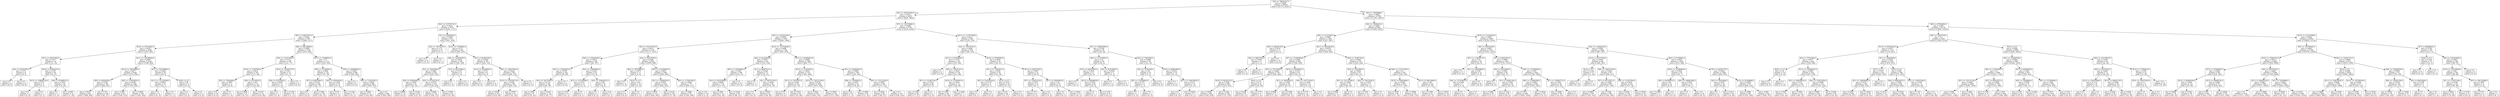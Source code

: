 digraph Tree {
node [shape=box] ;
0 [label="X[2] <= 78901232.0\ngini = 0.4999\nsamples = 44030\nvalue = [21773, 22257]"] ;
1 [label="X[5] <= 100270344.0\ngini = 0.4973\nsamples = 8250\nvalue = [4430, 3820]"] ;
0 -> 1 [labeldistance=2.5, labelangle=45, headlabel="True"] ;
2 [label="X[4] <= 127970712.0\ngini = 0.4915\nsamples = 4072\nvalue = [2301, 1771]"] ;
1 -> 2 ;
3 [label="X[9] <= 106976272.0\ngini = 0.4943\nsamples = 3397\nvalue = [1880, 1517]"] ;
2 -> 3 ;
4 [label="X[10] <= 67919440.0\ngini = 0.4878\nsamples = 2088\nvalue = [1207, 881]"] ;
3 -> 4 ;
5 [label="X[11] <= 66327092.0\ngini = 0.4377\nsamples = 34\nvalue = [11, 23]"] ;
4 -> 5 ;
6 [label="X[4] <= 97041992.0\ngini = 0.375\nsamples = 8\nvalue = [6, 2]"] ;
5 -> 6 ;
7 [label="gini = 0.0\nsamples = 2\nvalue = [0, 2]"] ;
6 -> 7 ;
8 [label="gini = 0.0\nsamples = 6\nvalue = [6, 0]"] ;
6 -> 8 ;
9 [label="X[10] <= 67663216.0\ngini = 0.3107\nsamples = 26\nvalue = [5, 21]"] ;
5 -> 9 ;
10 [label="X[13] <= 128640128.0\ngini = 0.375\nsamples = 4\nvalue = [3, 1]"] ;
9 -> 10 ;
11 [label="gini = 0.0\nsamples = 3\nvalue = [3, 0]"] ;
10 -> 11 ;
12 [label="gini = 0.0\nsamples = 1\nvalue = [0, 1]"] ;
10 -> 12 ;
13 [label="X[8] <= 67488912.0\ngini = 0.1653\nsamples = 22\nvalue = [2, 20]"] ;
9 -> 13 ;
14 [label="gini = 0.0\nsamples = 1\nvalue = [1, 0]"] ;
13 -> 14 ;
15 [label="gini = 0.0907\nsamples = 21\nvalue = [1, 20]"] ;
13 -> 15 ;
16 [label="X[11] <= 124358944.0\ngini = 0.4865\nsamples = 2054\nvalue = [1196, 858]"] ;
4 -> 16 ;
17 [label="X[12] <= 76818368.0\ngini = 0.4877\nsamples = 2026\nvalue = [1172, 854]"] ;
16 -> 17 ;
18 [label="X[9] <= 98305456.0\ngini = 0.4726\nsamples = 760\nvalue = [469, 291]"] ;
17 -> 18 ;
19 [label="gini = 0.4819\nsamples = 652\nvalue = [388, 264]"] ;
18 -> 19 ;
20 [label="gini = 0.375\nsamples = 108\nvalue = [81, 27]"] ;
18 -> 20 ;
21 [label="X[4] <= 115676832.0\ngini = 0.4939\nsamples = 1266\nvalue = [703, 563]"] ;
17 -> 21 ;
22 [label="gini = 0.485\nsamples = 917\nvalue = [538, 379]"] ;
21 -> 22 ;
23 [label="gini = 0.4985\nsamples = 349\nvalue = [165, 184]"] ;
21 -> 23 ;
24 [label="X[1] <= 133169688.0\ngini = 0.2449\nsamples = 28\nvalue = [24, 4]"] ;
16 -> 24 ;
25 [label="X[11] <= 131322568.0\ngini = 0.0832\nsamples = 23\nvalue = [22, 1]"] ;
24 -> 25 ;
26 [label="gini = 0.0\nsamples = 21\nvalue = [21, 0]"] ;
25 -> 26 ;
27 [label="gini = 0.5\nsamples = 2\nvalue = [1, 1]"] ;
25 -> 27 ;
28 [label="X[20] <= 0.5\ngini = 0.48\nsamples = 5\nvalue = [2, 3]"] ;
24 -> 28 ;
29 [label="gini = 0.0\nsamples = 3\nvalue = [0, 3]"] ;
28 -> 29 ;
30 [label="gini = 0.0\nsamples = 2\nvalue = [2, 0]"] ;
28 -> 30 ;
31 [label="X[8] <= 68318688.0\ngini = 0.4996\nsamples = 1309\nvalue = [673, 636]"] ;
3 -> 31 ;
32 [label="X[4] <= 127417064.0\ngini = 0.4753\nsamples = 198\nvalue = [121, 77]"] ;
31 -> 32 ;
33 [label="X[10] <= 77497664.0\ngini = 0.4612\nsamples = 183\nvalue = [117, 66]"] ;
32 -> 33 ;
34 [label="X[2] <= 75262800.0\ngini = 0.3967\nsamples = 11\nvalue = [3, 8]"] ;
33 -> 34 ;
35 [label="gini = 0.32\nsamples = 10\nvalue = [2, 8]"] ;
34 -> 35 ;
36 [label="gini = 0.0\nsamples = 1\nvalue = [1, 0]"] ;
34 -> 36 ;
37 [label="X[8] <= 67376072.0\ngini = 0.447\nsamples = 172\nvalue = [114, 58]"] ;
33 -> 37 ;
38 [label="gini = 0.4898\nsamples = 21\nvalue = [9, 12]"] ;
37 -> 38 ;
39 [label="gini = 0.4237\nsamples = 151\nvalue = [105, 46]"] ;
37 -> 39 ;
40 [label="X[12] <= 100245776.0\ngini = 0.3911\nsamples = 15\nvalue = [4, 11]"] ;
32 -> 40 ;
41 [label="X[8] <= 67323824.0\ngini = 0.2604\nsamples = 13\nvalue = [2, 11]"] ;
40 -> 41 ;
42 [label="gini = 0.0\nsamples = 1\nvalue = [1, 0]"] ;
41 -> 42 ;
43 [label="gini = 0.1528\nsamples = 12\nvalue = [1, 11]"] ;
41 -> 43 ;
44 [label="gini = 0.0\nsamples = 2\nvalue = [2, 0]"] ;
40 -> 44 ;
45 [label="X[11] <= 72488832.0\ngini = 0.5\nsamples = 1111\nvalue = [552, 559]"] ;
31 -> 45 ;
46 [label="X[8] <= 75726064.0\ngini = 0.4692\nsamples = 125\nvalue = [47, 78]"] ;
45 -> 46 ;
47 [label="X[7] <= 62823060.0\ngini = 0.4215\nsamples = 106\nvalue = [32, 74]"] ;
46 -> 47 ;
48 [label="gini = 0.0\nsamples = 4\nvalue = [4, 0]"] ;
47 -> 48 ;
49 [label="gini = 0.3983\nsamples = 102\nvalue = [28, 74]"] ;
47 -> 49 ;
50 [label="X[4] <= 95503904.0\ngini = 0.3324\nsamples = 19\nvalue = [15, 4]"] ;
46 -> 50 ;
51 [label="gini = 0.375\nsamples = 4\nvalue = [1, 3]"] ;
50 -> 51 ;
52 [label="gini = 0.1244\nsamples = 15\nvalue = [14, 1]"] ;
50 -> 52 ;
53 [label="X[9] <= 108598048.0\ngini = 0.4997\nsamples = 986\nvalue = [505, 481]"] ;
45 -> 53 ;
54 [label="gini = 0.0\nsamples = 6\nvalue = [0, 6]"] ;
53 -> 54 ;
55 [label="X[6] <= 71303784.0\ngini = 0.4995\nsamples = 980\nvalue = [505, 475]"] ;
53 -> 55 ;
56 [label="gini = 0.4805\nsamples = 172\nvalue = [103, 69]"] ;
55 -> 56 ;
57 [label="gini = 0.5\nsamples = 808\nvalue = [402, 406]"] ;
55 -> 57 ;
58 [label="X[1] <= 65024044.0\ngini = 0.4694\nsamples = 675\nvalue = [421, 254]"] ;
2 -> 58 ;
59 [label="X[2] <= 73273376.0\ngini = 0.1172\nsamples = 16\nvalue = [15, 1]"] ;
58 -> 59 ;
60 [label="gini = 0.0\nsamples = 15\nvalue = [15, 0]"] ;
59 -> 60 ;
61 [label="gini = 0.0\nsamples = 1\nvalue = [0, 1]"] ;
59 -> 61 ;
62 [label="X[12] <= 71585920.0\ngini = 0.473\nsamples = 659\nvalue = [406, 253]"] ;
58 -> 62 ;
63 [label="X[6] <= 122434336.0\ngini = 0.4924\nsamples = 292\nvalue = [164, 128]"] ;
62 -> 63 ;
64 [label="X[1] <= 70453568.0\ngini = 0.4885\nsamples = 283\nvalue = [163, 120]"] ;
63 -> 64 ;
65 [label="X[8] <= 67684496.0\ngini = 0.3953\nsamples = 59\nvalue = [43, 16]"] ;
64 -> 65 ;
66 [label="gini = 0.4898\nsamples = 14\nvalue = [6, 8]"] ;
65 -> 66 ;
67 [label="gini = 0.2923\nsamples = 45\nvalue = [37, 8]"] ;
65 -> 67 ;
68 [label="X[5] <= 67243120.0\ngini = 0.4974\nsamples = 224\nvalue = [120, 104]"] ;
64 -> 68 ;
69 [label="gini = 0.4869\nsamples = 179\nvalue = [104, 75]"] ;
68 -> 69 ;
70 [label="gini = 0.4583\nsamples = 45\nvalue = [16, 29]"] ;
68 -> 70 ;
71 [label="X[5] <= 64237884.0\ngini = 0.1975\nsamples = 9\nvalue = [1, 8]"] ;
63 -> 71 ;
72 [label="gini = 0.0\nsamples = 1\nvalue = [1, 0]"] ;
71 -> 72 ;
73 [label="gini = 0.0\nsamples = 8\nvalue = [0, 8]"] ;
71 -> 73 ;
74 [label="X[1] <= 65400168.0\ngini = 0.4492\nsamples = 367\nvalue = [242, 125]"] ;
62 -> 74 ;
75 [label="X[12] <= 90248944.0\ngini = 0.375\nsamples = 8\nvalue = [2, 6]"] ;
74 -> 75 ;
76 [label="gini = 0.0\nsamples = 6\nvalue = [0, 6]"] ;
75 -> 76 ;
77 [label="gini = 0.0\nsamples = 2\nvalue = [2, 0]"] ;
75 -> 77 ;
78 [label="X[6] <= 128037064.0\ngini = 0.4432\nsamples = 359\nvalue = [240, 119]"] ;
74 -> 78 ;
79 [label="X[12] <= 103358776.0\ngini = 0.4393\nsamples = 356\nvalue = [240, 116]"] ;
78 -> 79 ;
80 [label="gini = 0.4238\nsamples = 315\nvalue = [219, 96]"] ;
79 -> 80 ;
81 [label="gini = 0.4997\nsamples = 41\nvalue = [21, 20]"] ;
79 -> 81 ;
82 [label="gini = 0.0\nsamples = 3\nvalue = [0, 3]"] ;
78 -> 82 ;
83 [label="X[7] <= 119370680.0\ngini = 0.4998\nsamples = 4178\nvalue = [2129, 2049]"] ;
1 -> 83 ;
84 [label="X[5] <= 122322168.0\ngini = 0.4994\nsamples = 3918\nvalue = [2024, 1894]"] ;
83 -> 84 ;
85 [label="X[5] <= 101417016.0\ngini = 0.4973\nsamples = 2192\nvalue = [1177, 1015]"] ;
84 -> 85 ;
86 [label="X[6] <= 116024024.0\ngini = 0.4913\nsamples = 189\nvalue = [82, 107]"] ;
85 -> 86 ;
87 [label="X[0] <= 118244032.0\ngini = 0.4785\nsamples = 164\nvalue = [65, 99]"] ;
86 -> 87 ;
88 [label="X[2] <= 72677584.0\ngini = 0.4718\nsamples = 160\nvalue = [61, 99]"] ;
87 -> 88 ;
89 [label="gini = 0.498\nsamples = 47\nvalue = [25, 22]"] ;
88 -> 89 ;
90 [label="gini = 0.4342\nsamples = 113\nvalue = [36, 77]"] ;
88 -> 90 ;
91 [label="gini = 0.0\nsamples = 4\nvalue = [4, 0]"] ;
87 -> 91 ;
92 [label="X[3] <= 119982696.0\ngini = 0.4352\nsamples = 25\nvalue = [17, 8]"] ;
86 -> 92 ;
93 [label="X[7] <= 115738496.0\ngini = 0.2311\nsamples = 15\nvalue = [13, 2]"] ;
92 -> 93 ;
94 [label="gini = 0.1327\nsamples = 14\nvalue = [13, 1]"] ;
93 -> 94 ;
95 [label="gini = 0.0\nsamples = 1\nvalue = [0, 1]"] ;
93 -> 95 ;
96 [label="X[3] <= 125642672.0\ngini = 0.48\nsamples = 10\nvalue = [4, 6]"] ;
92 -> 96 ;
97 [label="gini = 0.0\nsamples = 5\nvalue = [0, 5]"] ;
96 -> 97 ;
98 [label="gini = 0.32\nsamples = 5\nvalue = [4, 1]"] ;
96 -> 98 ;
99 [label="X[4] <= 66357000.0\ngini = 0.4956\nsamples = 2003\nvalue = [1095, 908]"] ;
85 -> 99 ;
100 [label="X[6] <= 78729808.0\ngini = 0.2975\nsamples = 11\nvalue = [2, 9]"] ;
99 -> 100 ;
101 [label="gini = 0.0\nsamples = 1\nvalue = [1, 0]"] ;
100 -> 101 ;
102 [label="X[16] <= 0.5\ngini = 0.18\nsamples = 10\nvalue = [1, 9]"] ;
100 -> 102 ;
103 [label="gini = 0.0\nsamples = 8\nvalue = [0, 8]"] ;
102 -> 103 ;
104 [label="gini = 0.5\nsamples = 2\nvalue = [1, 1]"] ;
102 -> 104 ;
105 [label="X[9] <= 115258944.0\ngini = 0.4953\nsamples = 1992\nvalue = [1093, 899]"] ;
99 -> 105 ;
106 [label="X[1] <= 124004320.0\ngini = 0.4901\nsamples = 1215\nvalue = [693, 522]"] ;
105 -> 106 ;
107 [label="gini = 0.4934\nsamples = 1112\nvalue = [620, 492]"] ;
106 -> 107 ;
108 [label="gini = 0.4129\nsamples = 103\nvalue = [73, 30]"] ;
106 -> 108 ;
109 [label="X[6] <= 117087008.0\ngini = 0.4996\nsamples = 777\nvalue = [400, 377]"] ;
105 -> 109 ;
110 [label="gini = 0.4992\nsamples = 767\nvalue = [399, 368]"] ;
109 -> 110 ;
111 [label="gini = 0.18\nsamples = 10\nvalue = [1, 9]"] ;
109 -> 111 ;
112 [label="X[12] <= 114752448.0\ngini = 0.4998\nsamples = 1726\nvalue = [847, 879]"] ;
84 -> 112 ;
113 [label="X[8] <= 81203408.0\ngini = 0.4851\nsamples = 261\nvalue = [153, 108]"] ;
112 -> 113 ;
114 [label="X[9] <= 133039944.0\ngini = 0.4587\nsamples = 188\nvalue = [121, 67]"] ;
113 -> 114 ;
115 [label="X[3] <= 102252968.0\ngini = 0.4694\nsamples = 178\nvalue = [111, 67]"] ;
114 -> 115 ;
116 [label="gini = 0.4961\nsamples = 79\nvalue = [43, 36]"] ;
115 -> 116 ;
117 [label="gini = 0.4302\nsamples = 99\nvalue = [68, 31]"] ;
115 -> 117 ;
118 [label="gini = 0.0\nsamples = 10\nvalue = [10, 0]"] ;
114 -> 118 ;
119 [label="X[1] <= 86967912.0\ngini = 0.4924\nsamples = 73\nvalue = [32, 41]"] ;
113 -> 119 ;
120 [label="gini = 0.0\nsamples = 7\nvalue = [0, 7]"] ;
119 -> 120 ;
121 [label="X[1] <= 94753744.0\ngini = 0.4995\nsamples = 66\nvalue = [32, 34]"] ;
119 -> 121 ;
122 [label="gini = 0.0\nsamples = 4\nvalue = [4, 0]"] ;
121 -> 122 ;
123 [label="gini = 0.4953\nsamples = 62\nvalue = [28, 34]"] ;
121 -> 123 ;
124 [label="X[11] <= 122894616.0\ngini = 0.4986\nsamples = 1465\nvalue = [694, 771]"] ;
112 -> 124 ;
125 [label="X[13] <= 71303392.0\ngini = 0.4955\nsamples = 1107\nvalue = [501, 606]"] ;
124 -> 125 ;
126 [label="X[11] <= 76743072.0\ngini = 0.4254\nsamples = 101\nvalue = [31, 70]"] ;
125 -> 126 ;
127 [label="gini = 0.375\nsamples = 8\nvalue = [6, 2]"] ;
126 -> 127 ;
128 [label="gini = 0.3931\nsamples = 93\nvalue = [25, 68]"] ;
126 -> 128 ;
129 [label="X[12] <= 126711200.0\ngini = 0.4978\nsamples = 1006\nvalue = [470, 536]"] ;
125 -> 129 ;
130 [label="gini = 0.4933\nsamples = 674\nvalue = [298, 376]"] ;
129 -> 130 ;
131 [label="gini = 0.4993\nsamples = 332\nvalue = [172, 160]"] ;
129 -> 131 ;
132 [label="X[1] <= 124004320.0\ngini = 0.4969\nsamples = 358\nvalue = [193, 165]"] ;
124 -> 132 ;
133 [label="X[8] <= 74204832.0\ngini = 0.4527\nsamples = 52\nvalue = [18, 34]"] ;
132 -> 133 ;
134 [label="gini = 0.42\nsamples = 10\nvalue = [7, 3]"] ;
133 -> 134 ;
135 [label="gini = 0.3866\nsamples = 42\nvalue = [11, 31]"] ;
133 -> 135 ;
136 [label="X[9] <= 115121504.0\ngini = 0.4897\nsamples = 306\nvalue = [175, 131]"] ;
132 -> 136 ;
137 [label="gini = 0.4043\nsamples = 96\nvalue = [69, 27]"] ;
136 -> 137 ;
138 [label="gini = 0.5\nsamples = 210\nvalue = [106, 104]"] ;
136 -> 138 ;
139 [label="X[11] <= 117677008.0\ngini = 0.4815\nsamples = 260\nvalue = [105, 155]"] ;
83 -> 139 ;
140 [label="X[2] <= 78102752.0\ngini = 0.4498\nsamples = 202\nvalue = [69, 133]"] ;
139 -> 140 ;
141 [label="X[11] <= 67224656.0\ngini = 0.3732\nsamples = 141\nvalue = [35, 106]"] ;
140 -> 141 ;
142 [label="gini = 0.0\nsamples = 2\nvalue = [2, 0]"] ;
141 -> 142 ;
143 [label="X[8] <= 75923152.0\ngini = 0.3621\nsamples = 139\nvalue = [33, 106]"] ;
141 -> 143 ;
144 [label="X[7] <= 131987744.0\ngini = 0.2355\nsamples = 66\nvalue = [9, 57]"] ;
143 -> 144 ;
145 [label="gini = 0.1948\nsamples = 64\nvalue = [7, 57]"] ;
144 -> 145 ;
146 [label="gini = 0.0\nsamples = 2\nvalue = [2, 0]"] ;
144 -> 146 ;
147 [label="X[10] <= 127669072.0\ngini = 0.4414\nsamples = 73\nvalue = [24, 49]"] ;
143 -> 147 ;
148 [label="gini = 0.3967\nsamples = 66\nvalue = [18, 48]"] ;
147 -> 148 ;
149 [label="gini = 0.2449\nsamples = 7\nvalue = [6, 1]"] ;
147 -> 149 ;
150 [label="X[10] <= 97905904.0\ngini = 0.4934\nsamples = 61\nvalue = [34, 27]"] ;
140 -> 150 ;
151 [label="X[11] <= 77893472.0\ngini = 0.4592\nsamples = 28\nvalue = [10, 18]"] ;
150 -> 151 ;
152 [label="X[5] <= 101819184.0\ngini = 0.2778\nsamples = 6\nvalue = [5, 1]"] ;
151 -> 152 ;
153 [label="gini = 0.0\nsamples = 1\nvalue = [0, 1]"] ;
152 -> 153 ;
154 [label="gini = 0.0\nsamples = 5\nvalue = [5, 0]"] ;
152 -> 154 ;
155 [label="X[15] <= 0.5\ngini = 0.3512\nsamples = 22\nvalue = [5, 17]"] ;
151 -> 155 ;
156 [label="gini = 0.255\nsamples = 20\nvalue = [3, 17]"] ;
155 -> 156 ;
157 [label="gini = 0.0\nsamples = 2\nvalue = [2, 0]"] ;
155 -> 157 ;
158 [label="X[13] <= 85657264.0\ngini = 0.3967\nsamples = 33\nvalue = [24, 9]"] ;
150 -> 158 ;
159 [label="X[7] <= 124421232.0\ngini = 0.497\nsamples = 13\nvalue = [6, 7]"] ;
158 -> 159 ;
160 [label="gini = 0.375\nsamples = 8\nvalue = [6, 2]"] ;
159 -> 160 ;
161 [label="gini = 0.0\nsamples = 5\nvalue = [0, 5]"] ;
159 -> 161 ;
162 [label="X[11] <= 83639824.0\ngini = 0.18\nsamples = 20\nvalue = [18, 2]"] ;
158 -> 162 ;
163 [label="gini = 0.0\nsamples = 1\nvalue = [0, 1]"] ;
162 -> 163 ;
164 [label="gini = 0.0997\nsamples = 19\nvalue = [18, 1]"] ;
162 -> 164 ;
165 [label="X[1] <= 128847400.0\ngini = 0.4709\nsamples = 58\nvalue = [36, 22]"] ;
139 -> 165 ;
166 [label="X[6] <= 111419856.0\ngini = 0.32\nsamples = 30\nvalue = [24, 6]"] ;
165 -> 166 ;
167 [label="X[13] <= 66333600.0\ngini = 0.2524\nsamples = 27\nvalue = [23, 4]"] ;
166 -> 167 ;
168 [label="gini = 0.0\nsamples = 1\nvalue = [0, 1]"] ;
167 -> 168 ;
169 [label="X[12] <= 89648928.0\ngini = 0.2041\nsamples = 26\nvalue = [23, 3]"] ;
167 -> 169 ;
170 [label="gini = 0.0\nsamples = 1\nvalue = [0, 1]"] ;
169 -> 170 ;
171 [label="gini = 0.1472\nsamples = 25\nvalue = [23, 2]"] ;
169 -> 171 ;
172 [label="X[3] <= 81816960.0\ngini = 0.4444\nsamples = 3\nvalue = [1, 2]"] ;
166 -> 172 ;
173 [label="gini = 0.0\nsamples = 1\nvalue = [1, 0]"] ;
172 -> 173 ;
174 [label="gini = 0.0\nsamples = 2\nvalue = [0, 2]"] ;
172 -> 174 ;
175 [label="X[2] <= 72819520.0\ngini = 0.4898\nsamples = 28\nvalue = [12, 16]"] ;
165 -> 175 ;
176 [label="X[2] <= 70783328.0\ngini = 0.42\nsamples = 10\nvalue = [7, 3]"] ;
175 -> 176 ;
177 [label="X[5] <= 119209840.0\ngini = 0.375\nsamples = 4\nvalue = [1, 3]"] ;
176 -> 177 ;
178 [label="gini = 0.0\nsamples = 1\nvalue = [1, 0]"] ;
177 -> 178 ;
179 [label="gini = 0.0\nsamples = 3\nvalue = [0, 3]"] ;
177 -> 179 ;
180 [label="gini = 0.0\nsamples = 6\nvalue = [6, 0]"] ;
176 -> 180 ;
181 [label="X[10] <= 86062880.0\ngini = 0.4012\nsamples = 18\nvalue = [5, 13]"] ;
175 -> 181 ;
182 [label="gini = 0.0\nsamples = 3\nvalue = [3, 0]"] ;
181 -> 182 ;
183 [label="X[11] <= 130678832.0\ngini = 0.2311\nsamples = 15\nvalue = [2, 13]"] ;
181 -> 183 ;
184 [label="gini = 0.0\nsamples = 12\nvalue = [0, 12]"] ;
183 -> 184 ;
185 [label="gini = 0.4444\nsamples = 3\nvalue = [2, 1]"] ;
183 -> 185 ;
186 [label="X[5] <= 79365888.0\ngini = 0.4995\nsamples = 35780\nvalue = [17343, 18437]"] ;
0 -> 186 [labeldistance=2.5, labelangle=-45, headlabel="False"] ;
187 [label="X[4] <= 76056416.0\ngini = 0.4996\nsamples = 6602\nvalue = [3399, 3203]"] ;
186 -> 187 ;
188 [label="X[0] <= 72131440.0\ngini = 0.4986\nsamples = 1304\nvalue = [617, 687]"] ;
187 -> 188 ;
189 [label="X[8] <= 80206736.0\ngini = 0.2076\nsamples = 17\nvalue = [15, 2]"] ;
188 -> 189 ;
190 [label="X[4] <= 66815552.0\ngini = 0.4444\nsamples = 3\nvalue = [1, 2]"] ;
189 -> 190 ;
191 [label="gini = 0.0\nsamples = 1\nvalue = [1, 0]"] ;
190 -> 191 ;
192 [label="gini = 0.0\nsamples = 2\nvalue = [0, 2]"] ;
190 -> 192 ;
193 [label="gini = 0.0\nsamples = 14\nvalue = [14, 0]"] ;
189 -> 193 ;
194 [label="X[11] <= 84018160.0\ngini = 0.4979\nsamples = 1287\nvalue = [602, 685]"] ;
188 -> 194 ;
195 [label="X[7] <= 131660968.0\ngini = 0.4909\nsamples = 809\nvalue = [350, 459]"] ;
194 -> 195 ;
196 [label="X[5] <= 79115408.0\ngini = 0.4845\nsamples = 728\nvalue = [300, 428]"] ;
195 -> 196 ;
197 [label="X[10] <= 80145152.0\ngini = 0.4798\nsamples = 686\nvalue = [274, 412]"] ;
196 -> 197 ;
198 [label="gini = 0.4926\nsamples = 460\nvalue = [202, 258]"] ;
197 -> 198 ;
199 [label="gini = 0.4342\nsamples = 226\nvalue = [72, 154]"] ;
197 -> 199 ;
200 [label="X[32] <= 0.5\ngini = 0.4717\nsamples = 42\nvalue = [26, 16]"] ;
196 -> 200 ;
201 [label="gini = 0.4244\nsamples = 36\nvalue = [25, 11]"] ;
200 -> 201 ;
202 [label="gini = 0.2778\nsamples = 6\nvalue = [1, 5]"] ;
200 -> 202 ;
203 [label="X[10] <= 95028592.0\ngini = 0.4725\nsamples = 81\nvalue = [50, 31]"] ;
195 -> 203 ;
204 [label="X[1] <= 70292624.0\ngini = 0.4339\nsamples = 66\nvalue = [45, 21]"] ;
203 -> 204 ;
205 [label="gini = 0.4844\nsamples = 17\nvalue = [7, 10]"] ;
204 -> 205 ;
206 [label="gini = 0.3482\nsamples = 49\nvalue = [38, 11]"] ;
204 -> 206 ;
207 [label="X[9] <= 102773224.0\ngini = 0.4444\nsamples = 15\nvalue = [5, 10]"] ;
203 -> 207 ;
208 [label="gini = 0.2778\nsamples = 12\nvalue = [2, 10]"] ;
207 -> 208 ;
209 [label="gini = 0.0\nsamples = 3\nvalue = [3, 0]"] ;
207 -> 209 ;
210 [label="X[9] <= 72487728.0\ngini = 0.4985\nsamples = 478\nvalue = [252, 226]"] ;
194 -> 210 ;
211 [label="X[5] <= 75923600.0\ngini = 0.4492\nsamples = 91\nvalue = [60, 31]"] ;
210 -> 211 ;
212 [label="X[1] <= 121131008.0\ngini = 0.3944\nsamples = 74\nvalue = [54, 20]"] ;
211 -> 212 ;
213 [label="gini = 0.3642\nsamples = 71\nvalue = [54, 17]"] ;
212 -> 213 ;
214 [label="gini = 0.0\nsamples = 3\nvalue = [0, 3]"] ;
212 -> 214 ;
215 [label="X[5] <= 79272336.0\ngini = 0.4567\nsamples = 17\nvalue = [6, 11]"] ;
211 -> 215 ;
216 [label="gini = 0.3367\nsamples = 14\nvalue = [3, 11]"] ;
215 -> 216 ;
217 [label="gini = 0.0\nsamples = 3\nvalue = [3, 0]"] ;
215 -> 217 ;
218 [label="X[9] <= 111017440.0\ngini = 0.5\nsamples = 387\nvalue = [192, 195]"] ;
210 -> 218 ;
219 [label="X[13] <= 93061888.0\ngini = 0.4943\nsamples = 262\nvalue = [117, 145]"] ;
218 -> 219 ;
220 [label="gini = 0.3639\nsamples = 46\nvalue = [11, 35]"] ;
219 -> 220 ;
221 [label="gini = 0.4998\nsamples = 216\nvalue = [106, 110]"] ;
219 -> 221 ;
222 [label="X[11] <= 94014864.0\ngini = 0.48\nsamples = 125\nvalue = [75, 50]"] ;
218 -> 222 ;
223 [label="gini = 0.2188\nsamples = 24\nvalue = [21, 3]"] ;
222 -> 223 ;
224 [label="gini = 0.4976\nsamples = 101\nvalue = [54, 47]"] ;
222 -> 224 ;
225 [label="X[10] <= 111185344.0\ngini = 0.4987\nsamples = 5298\nvalue = [2782, 2516]"] ;
187 -> 225 ;
226 [label="X[6] <= 65816348.0\ngini = 0.4961\nsamples = 3334\nvalue = [1815, 1519]"] ;
225 -> 226 ;
227 [label="X[7] <= 112854512.0\ngini = 0.32\nsamples = 30\nvalue = [24, 6]"] ;
226 -> 227 ;
228 [label="gini = 0.0\nsamples = 17\nvalue = [17, 0]"] ;
227 -> 228 ;
229 [label="X[1] <= 100026960.0\ngini = 0.497\nsamples = 13\nvalue = [7, 6]"] ;
227 -> 229 ;
230 [label="X[4] <= 127104632.0\ngini = 0.2449\nsamples = 7\nvalue = [1, 6]"] ;
229 -> 230 ;
231 [label="gini = 0.0\nsamples = 6\nvalue = [0, 6]"] ;
230 -> 231 ;
232 [label="gini = 0.0\nsamples = 1\nvalue = [1, 0]"] ;
230 -> 232 ;
233 [label="gini = 0.0\nsamples = 6\nvalue = [6, 0]"] ;
229 -> 233 ;
234 [label="X[7] <= 63622352.0\ngini = 0.4965\nsamples = 3304\nvalue = [1791, 1513]"] ;
226 -> 234 ;
235 [label="X[4] <= 82318640.0\ngini = 0.4061\nsamples = 60\nvalue = [43, 17]"] ;
234 -> 235 ;
236 [label="gini = 0.0\nsamples = 4\nvalue = [0, 4]"] ;
235 -> 236 ;
237 [label="X[7] <= 62981164.0\ngini = 0.3565\nsamples = 56\nvalue = [43, 13]"] ;
235 -> 237 ;
238 [label="gini = 0.4882\nsamples = 26\nvalue = [15, 11]"] ;
237 -> 238 ;
239 [label="gini = 0.1244\nsamples = 30\nvalue = [28, 2]"] ;
237 -> 239 ;
240 [label="X[6] <= 127959648.0\ngini = 0.497\nsamples = 3244\nvalue = [1748, 1496]"] ;
234 -> 240 ;
241 [label="X[0] <= 133864384.0\ngini = 0.4965\nsamples = 3190\nvalue = [1729, 1461]"] ;
240 -> 241 ;
242 [label="gini = 0.4971\nsamples = 3083\nvalue = [1659, 1424]"] ;
241 -> 242 ;
243 [label="gini = 0.4524\nsamples = 107\nvalue = [70, 37]"] ;
241 -> 243 ;
244 [label="X[7] <= 125962712.0\ngini = 0.4561\nsamples = 54\nvalue = [19, 35]"] ;
240 -> 244 ;
245 [label="gini = 0.4082\nsamples = 49\nvalue = [14, 35]"] ;
244 -> 245 ;
246 [label="gini = 0.0\nsamples = 5\nvalue = [5, 0]"] ;
244 -> 246 ;
247 [label="X[2] <= 114694120.0\ngini = 0.4999\nsamples = 1964\nvalue = [967, 997]"] ;
225 -> 247 ;
248 [label="X[12] <= 64371564.0\ngini = 0.4976\nsamples = 926\nvalue = [495, 431]"] ;
247 -> 248 ;
249 [label="X[14] <= 0.5\ngini = 0.1244\nsamples = 15\nvalue = [1, 14]"] ;
248 -> 249 ;
250 [label="gini = 0.0\nsamples = 14\nvalue = [0, 14]"] ;
249 -> 250 ;
251 [label="gini = 0.0\nsamples = 1\nvalue = [1, 0]"] ;
249 -> 251 ;
252 [label="X[8] <= 109471936.0\ngini = 0.4964\nsamples = 911\nvalue = [494, 417]"] ;
248 -> 252 ;
253 [label="X[7] <= 82715872.0\ngini = 0.4996\nsamples = 695\nvalue = [357, 338]"] ;
252 -> 253 ;
254 [label="gini = 0.4884\nsamples = 335\nvalue = [193, 142]"] ;
253 -> 254 ;
255 [label="gini = 0.496\nsamples = 360\nvalue = [164, 196]"] ;
253 -> 255 ;
256 [label="X[6] <= 115475504.0\ngini = 0.4639\nsamples = 216\nvalue = [137, 79]"] ;
252 -> 256 ;
257 [label="gini = 0.4456\nsamples = 194\nvalue = [129, 65]"] ;
256 -> 257 ;
258 [label="gini = 0.4628\nsamples = 22\nvalue = [8, 14]"] ;
256 -> 258 ;
259 [label="X[0] <= 67108992.0\ngini = 0.4959\nsamples = 1038\nvalue = [472, 566]"] ;
247 -> 259 ;
260 [label="X[10] <= 125090640.0\ngini = 0.3662\nsamples = 29\nvalue = [22, 7]"] ;
259 -> 260 ;
261 [label="X[0] <= 66796872.0\ngini = 0.48\nsamples = 10\nvalue = [4, 6]"] ;
260 -> 261 ;
262 [label="gini = 0.2449\nsamples = 7\nvalue = [1, 6]"] ;
261 -> 262 ;
263 [label="gini = 0.0\nsamples = 3\nvalue = [3, 0]"] ;
261 -> 263 ;
264 [label="X[8] <= 106987040.0\ngini = 0.0997\nsamples = 19\nvalue = [18, 1]"] ;
260 -> 264 ;
265 [label="gini = 0.0\nsamples = 1\nvalue = [0, 1]"] ;
264 -> 265 ;
266 [label="gini = 0.0\nsamples = 18\nvalue = [18, 0]"] ;
264 -> 266 ;
267 [label="X[7] <= 64381776.0\ngini = 0.4942\nsamples = 1009\nvalue = [450, 559]"] ;
259 -> 267 ;
268 [label="X[3] <= 78433848.0\ngini = 0.3047\nsamples = 32\nvalue = [6, 26]"] ;
267 -> 268 ;
269 [label="gini = 0.0\nsamples = 2\nvalue = [2, 0]"] ;
268 -> 269 ;
270 [label="gini = 0.2311\nsamples = 30\nvalue = [4, 26]"] ;
268 -> 270 ;
271 [label="X[13] <= 81346888.0\ngini = 0.4959\nsamples = 977\nvalue = [444, 533]"] ;
267 -> 271 ;
272 [label="gini = 0.4998\nsamples = 461\nvalue = [235, 226]"] ;
271 -> 272 ;
273 [label="gini = 0.482\nsamples = 516\nvalue = [209, 307]"] ;
271 -> 273 ;
274 [label="X[0] <= 87060280.0\ngini = 0.499\nsamples = 29178\nvalue = [13944, 15234]"] ;
186 -> 274 ;
275 [label="X[6] <= 76815536.0\ngini = 0.5\nsamples = 6226\nvalue = [3108, 3118]"] ;
274 -> 275 ;
276 [label="X[12] <= 97603184.0\ngini = 0.4975\nsamples = 1537\nvalue = [714, 823]"] ;
275 -> 276 ;
277 [label="X[3] <= 77521904.0\ngini = 0.4977\nsamples = 446\nvalue = [238, 208]"] ;
276 -> 277 ;
278 [label="X[30] <= 0.5\ngini = 0.18\nsamples = 10\nvalue = [1, 9]"] ;
277 -> 278 ;
279 [label="gini = 0.0\nsamples = 9\nvalue = [0, 9]"] ;
278 -> 279 ;
280 [label="gini = 0.0\nsamples = 1\nvalue = [1, 0]"] ;
278 -> 280 ;
281 [label="X[11] <= 100408432.0\ngini = 0.4962\nsamples = 436\nvalue = [237, 199]"] ;
277 -> 281 ;
282 [label="X[3] <= 108436816.0\ngini = 0.473\nsamples = 185\nvalue = [114, 71]"] ;
281 -> 282 ;
283 [label="gini = 0.3527\nsamples = 70\nvalue = [54, 16]"] ;
282 -> 283 ;
284 [label="gini = 0.4991\nsamples = 115\nvalue = [60, 55]"] ;
282 -> 284 ;
285 [label="X[8] <= 123612592.0\ngini = 0.4998\nsamples = 251\nvalue = [123, 128]"] ;
281 -> 285 ;
286 [label="gini = 0.4985\nsamples = 203\nvalue = [107, 96]"] ;
285 -> 286 ;
287 [label="gini = 0.4444\nsamples = 48\nvalue = [16, 32]"] ;
285 -> 287 ;
288 [label="X[7] <= 76942808.0\ngini = 0.4919\nsamples = 1091\nvalue = [476, 615]"] ;
276 -> 288 ;
289 [label="X[27] <= 0.5\ngini = 0.4767\nsamples = 523\nvalue = [205, 318]"] ;
288 -> 289 ;
290 [label="X[1] <= 128650992.0\ngini = 0.4751\nsamples = 520\nvalue = [202, 318]"] ;
289 -> 290 ;
291 [label="gini = 0.4835\nsamples = 435\nvalue = [178, 257]"] ;
290 -> 291 ;
292 [label="gini = 0.4053\nsamples = 85\nvalue = [24, 61]"] ;
290 -> 292 ;
293 [label="gini = 0.0\nsamples = 3\nvalue = [3, 0]"] ;
289 -> 293 ;
294 [label="X[35] <= 0.5\ngini = 0.499\nsamples = 568\nvalue = [271, 297]"] ;
288 -> 294 ;
295 [label="X[8] <= 80824872.0\ngini = 0.4962\nsamples = 495\nvalue = [226, 269]"] ;
294 -> 295 ;
296 [label="gini = 0.2311\nsamples = 15\nvalue = [2, 13]"] ;
295 -> 296 ;
297 [label="gini = 0.4978\nsamples = 480\nvalue = [224, 256]"] ;
295 -> 297 ;
298 [label="X[5] <= 116031280.0\ngini = 0.4729\nsamples = 73\nvalue = [45, 28]"] ;
294 -> 298 ;
299 [label="gini = 0.1723\nsamples = 21\nvalue = [19, 2]"] ;
298 -> 299 ;
300 [label="gini = 0.5\nsamples = 52\nvalue = [26, 26]"] ;
298 -> 300 ;
301 [label="X[14] <= 0.5\ngini = 0.4998\nsamples = 4689\nvalue = [2394, 2295]"] ;
275 -> 301 ;
302 [label="X[5] <= 123208768.0\ngini = 0.4996\nsamples = 4595\nvalue = [2362, 2233]"] ;
301 -> 302 ;
303 [label="X[6] <= 115355040.0\ngini = 0.5\nsamples = 3604\nvalue = [1812, 1792]"] ;
302 -> 303 ;
304 [label="X[1] <= 132131744.0\ngini = 0.4995\nsamples = 2898\nvalue = [1495, 1403]"] ;
303 -> 304 ;
305 [label="gini = 0.499\nsamples = 2779\nvalue = [1451, 1328]"] ;
304 -> 305 ;
306 [label="gini = 0.4661\nsamples = 119\nvalue = [44, 75]"] ;
304 -> 306 ;
307 [label="X[1] <= 66520212.0\ngini = 0.4948\nsamples = 706\nvalue = [317, 389]"] ;
303 -> 307 ;
308 [label="gini = 0.1528\nsamples = 12\nvalue = [11, 1]"] ;
307 -> 308 ;
309 [label="gini = 0.493\nsamples = 694\nvalue = [306, 388]"] ;
307 -> 309 ;
310 [label="X[7] <= 63489040.0\ngini = 0.494\nsamples = 991\nvalue = [550, 441]"] ;
302 -> 310 ;
311 [label="X[0] <= 76448064.0\ngini = 0.3585\nsamples = 47\nvalue = [36, 11]"] ;
310 -> 311 ;
312 [label="gini = 0.255\nsamples = 40\nvalue = [34, 6]"] ;
311 -> 312 ;
313 [label="gini = 0.4082\nsamples = 7\nvalue = [2, 5]"] ;
311 -> 313 ;
314 [label="X[6] <= 127304096.0\ngini = 0.496\nsamples = 944\nvalue = [514, 430]"] ;
310 -> 314 ;
315 [label="gini = 0.4971\nsamples = 918\nvalue = [494, 424]"] ;
314 -> 315 ;
316 [label="gini = 0.355\nsamples = 26\nvalue = [20, 6]"] ;
314 -> 316 ;
317 [label="X[8] <= 123159016.0\ngini = 0.4491\nsamples = 94\nvalue = [32, 62]"] ;
301 -> 317 ;
318 [label="X[8] <= 81679192.0\ngini = 0.4861\nsamples = 72\nvalue = [30, 42]"] ;
317 -> 318 ;
319 [label="X[13] <= 104193848.0\ngini = 0.1172\nsamples = 16\nvalue = [1, 15]"] ;
318 -> 319 ;
320 [label="gini = 0.0\nsamples = 15\nvalue = [0, 15]"] ;
319 -> 320 ;
321 [label="gini = 0.0\nsamples = 1\nvalue = [1, 0]"] ;
319 -> 321 ;
322 [label="X[13] <= 86491176.0\ngini = 0.4994\nsamples = 56\nvalue = [29, 27]"] ;
318 -> 322 ;
323 [label="gini = 0.4362\nsamples = 28\nvalue = [19, 9]"] ;
322 -> 323 ;
324 [label="gini = 0.4592\nsamples = 28\nvalue = [10, 18]"] ;
322 -> 324 ;
325 [label="X[12] <= 77994016.0\ngini = 0.1653\nsamples = 22\nvalue = [2, 20]"] ;
317 -> 325 ;
326 [label="X[13] <= 106373024.0\ngini = 0.5\nsamples = 4\nvalue = [2, 2]"] ;
325 -> 326 ;
327 [label="gini = 0.0\nsamples = 2\nvalue = [2, 0]"] ;
326 -> 327 ;
328 [label="gini = 0.0\nsamples = 2\nvalue = [0, 2]"] ;
326 -> 328 ;
329 [label="gini = 0.0\nsamples = 18\nvalue = [0, 18]"] ;
325 -> 329 ;
330 [label="X[13] <= 131337880.0\ngini = 0.4984\nsamples = 22952\nvalue = [10836, 12116]"] ;
274 -> 330 ;
331 [label="X[3] <= 102783432.0\ngini = 0.4983\nsamples = 22769\nvalue = [10724, 12045]"] ;
330 -> 331 ;
332 [label="X[10] <= 73984128.0\ngini = 0.4974\nsamples = 16499\nvalue = [7650, 8849]"] ;
331 -> 332 ;
333 [label="X[13] <= 97085920.0\ngini = 0.4996\nsamples = 991\nvalue = [510, 481]"] ;
332 -> 333 ;
334 [label="X[12] <= 85066208.0\ngini = 0.4444\nsamples = 114\nvalue = [76, 38]"] ;
333 -> 334 ;
335 [label="gini = 0.4882\nsamples = 78\nvalue = [45, 33]"] ;
334 -> 335 ;
336 [label="gini = 0.2392\nsamples = 36\nvalue = [31, 5]"] ;
334 -> 336 ;
337 [label="X[12] <= 84689792.0\ngini = 0.4999\nsamples = 877\nvalue = [434, 443]"] ;
333 -> 337 ;
338 [label="gini = 0.494\nsamples = 402\nvalue = [223, 179]"] ;
337 -> 338 ;
339 [label="gini = 0.4938\nsamples = 475\nvalue = [211, 264]"] ;
337 -> 339 ;
340 [label="X[6] <= 99707544.0\ngini = 0.4969\nsamples = 15508\nvalue = [7140, 8368]"] ;
332 -> 340 ;
341 [label="X[11] <= 94636192.0\ngini = 0.4987\nsamples = 7960\nvalue = [3777, 4183]"] ;
340 -> 341 ;
342 [label="gini = 0.5\nsamples = 3162\nvalue = [1571, 1591]"] ;
341 -> 342 ;
343 [label="gini = 0.4968\nsamples = 4798\nvalue = [2206, 2592]"] ;
341 -> 343 ;
344 [label="X[7] <= 75429680.0\ngini = 0.4941\nsamples = 7548\nvalue = [3363, 4185]"] ;
340 -> 344 ;
345 [label="gini = 0.4604\nsamples = 64\nvalue = [41, 23]"] ;
344 -> 345 ;
346 [label="gini = 0.4937\nsamples = 7484\nvalue = [3322, 4162]"] ;
344 -> 346 ;
347 [label="X[2] <= 135391152.0\ngini = 0.4998\nsamples = 6270\nvalue = [3074, 3196]"] ;
331 -> 347 ;
348 [label="X[14] <= 0.5\ngini = 0.4999\nsamples = 6059\nvalue = [2995, 3064]"] ;
347 -> 348 ;
349 [label="X[11] <= 130678832.0\ngini = 0.4998\nsamples = 5782\nvalue = [2833, 2949]"] ;
348 -> 349 ;
350 [label="gini = 0.4999\nsamples = 5690\nvalue = [2803, 2887]"] ;
349 -> 350 ;
351 [label="gini = 0.4395\nsamples = 92\nvalue = [30, 62]"] ;
349 -> 351 ;
352 [label="X[12] <= 125794208.0\ngini = 0.4856\nsamples = 277\nvalue = [162, 115]"] ;
348 -> 352 ;
353 [label="gini = 0.4936\nsamples = 248\nvalue = [138, 110]"] ;
352 -> 353 ;
354 [label="gini = 0.2854\nsamples = 29\nvalue = [24, 5]"] ;
352 -> 354 ;
355 [label="X[6] <= 126899584.0\ngini = 0.4685\nsamples = 211\nvalue = [79, 132]"] ;
347 -> 355 ;
356 [label="X[8] <= 136381184.0\ngini = 0.4578\nsamples = 203\nvalue = [72, 131]"] ;
355 -> 356 ;
357 [label="gini = 0.4393\nsamples = 178\nvalue = [58, 120]"] ;
356 -> 357 ;
358 [label="gini = 0.4928\nsamples = 25\nvalue = [14, 11]"] ;
356 -> 358 ;
359 [label="X[9] <= 69653696.0\ngini = 0.2188\nsamples = 8\nvalue = [7, 1]"] ;
355 -> 359 ;
360 [label="gini = 0.0\nsamples = 1\nvalue = [0, 1]"] ;
359 -> 360 ;
361 [label="gini = 0.0\nsamples = 7\nvalue = [7, 0]"] ;
359 -> 361 ;
362 [label="X[7] <= 89828832.0\ngini = 0.4749\nsamples = 183\nvalue = [112, 71]"] ;
330 -> 362 ;
363 [label="X[30] <= 0.5\ngini = 0.1244\nsamples = 15\nvalue = [14, 1]"] ;
362 -> 363 ;
364 [label="gini = 0.0\nsamples = 14\nvalue = [14, 0]"] ;
363 -> 364 ;
365 [label="gini = 0.0\nsamples = 1\nvalue = [0, 1]"] ;
363 -> 365 ;
366 [label="X[8] <= 136345808.0\ngini = 0.4861\nsamples = 168\nvalue = [98, 70]"] ;
362 -> 366 ;
367 [label="X[10] <= 105106848.0\ngini = 0.481\nsamples = 164\nvalue = [98, 66]"] ;
366 -> 367 ;
368 [label="X[1] <= 113437168.0\ngini = 0.4708\nsamples = 153\nvalue = [95, 58]"] ;
367 -> 368 ;
369 [label="gini = 0.4855\nsamples = 135\nvalue = [79, 56]"] ;
368 -> 369 ;
370 [label="gini = 0.1975\nsamples = 18\nvalue = [16, 2]"] ;
368 -> 370 ;
371 [label="X[5] <= 106716088.0\ngini = 0.3967\nsamples = 11\nvalue = [3, 8]"] ;
367 -> 371 ;
372 [label="gini = 0.375\nsamples = 4\nvalue = [3, 1]"] ;
371 -> 372 ;
373 [label="gini = 0.0\nsamples = 7\nvalue = [0, 7]"] ;
371 -> 373 ;
374 [label="gini = 0.0\nsamples = 4\nvalue = [0, 4]"] ;
366 -> 374 ;
}